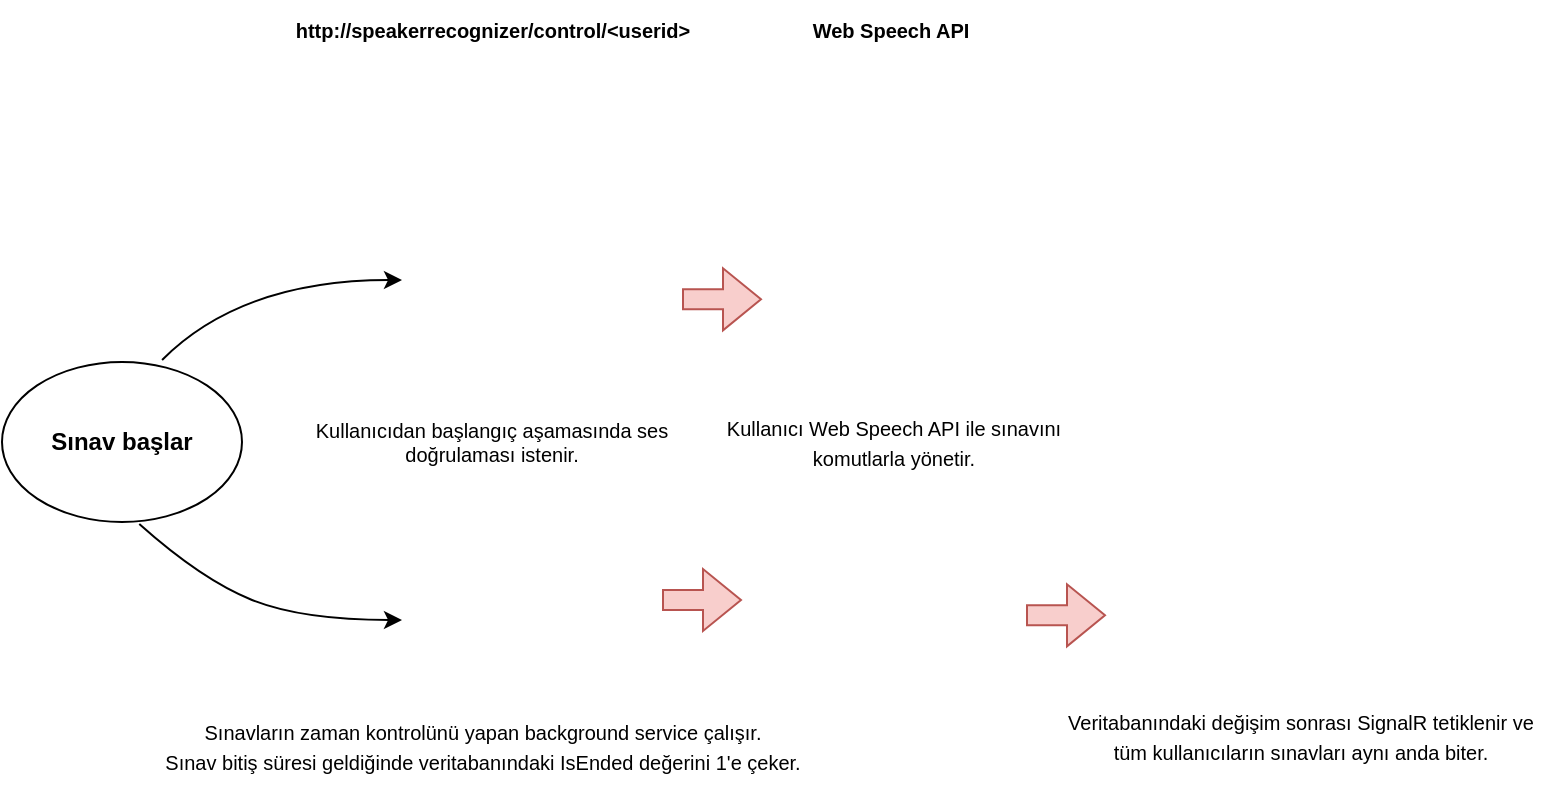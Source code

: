 <mxfile version="21.3.8" type="device">
  <diagram name="Sayfa -1" id="xUb8bNJpo5Gizs7goTP0">
    <mxGraphModel dx="989" dy="549" grid="1" gridSize="10" guides="1" tooltips="1" connect="1" arrows="1" fold="1" page="1" pageScale="1" pageWidth="827" pageHeight="1169" math="0" shadow="0">
      <root>
        <mxCell id="0" />
        <mxCell id="1" parent="0" />
        <mxCell id="dBao4Q6o07BwW9G4GzUX-3" value="" style="shape=image;verticalLabelPosition=bottom;labelBackgroundColor=default;verticalAlign=top;aspect=fixed;imageAspect=0;image=https://cdn-icons-png.flaticon.com/512/3885/3885264.png;" vertex="1" parent="1">
          <mxGeometry x="220" y="234" width="112" height="112" as="geometry" />
        </mxCell>
        <mxCell id="dBao4Q6o07BwW9G4GzUX-6" value="&lt;font style=&quot;font-size: 10px;&quot;&gt;Kullanıcıdan başlangıç aşamasında ses doğrulaması istenir.&lt;/font&gt;" style="text;html=1;strokeColor=none;fillColor=none;align=center;verticalAlign=middle;whiteSpace=wrap;rounded=0;fontSize=10;" vertex="1" parent="1">
          <mxGeometry x="160" y="346" width="190" height="30" as="geometry" />
        </mxCell>
        <mxCell id="dBao4Q6o07BwW9G4GzUX-7" value="" style="shape=flexArrow;endArrow=classic;html=1;rounded=0;fillColor=#f8cecc;strokeColor=#b85450;" edge="1" parent="1">
          <mxGeometry width="50" height="50" relative="1" as="geometry">
            <mxPoint x="340" y="440.0" as="sourcePoint" />
            <mxPoint x="380" y="440.0" as="targetPoint" />
          </mxGeometry>
        </mxCell>
        <mxCell id="dBao4Q6o07BwW9G4GzUX-8" value="&lt;font style=&quot;font-size: 10px;&quot;&gt;http://speakerrecognizer/control/&amp;lt;userid&amp;gt;&lt;br style=&quot;font-size: 10px;&quot;&gt;&lt;/font&gt;" style="text;html=1;align=center;verticalAlign=middle;resizable=0;points=[];autosize=1;strokeColor=none;fillColor=none;fontSize=10;fontStyle=1" vertex="1" parent="1">
          <mxGeometry x="145" y="140" width="220" height="30" as="geometry" />
        </mxCell>
        <mxCell id="dBao4Q6o07BwW9G4GzUX-9" value="" style="shape=image;verticalLabelPosition=bottom;labelBackgroundColor=default;verticalAlign=top;aspect=fixed;imageAspect=0;image=https://cdn.onlinewebfonts.com/svg/img_178343.png;" vertex="1" parent="1">
          <mxGeometry x="220" y="170" width="80" height="68.9" as="geometry" />
        </mxCell>
        <mxCell id="dBao4Q6o07BwW9G4GzUX-12" value="" style="shape=image;verticalLabelPosition=bottom;labelBackgroundColor=default;verticalAlign=top;aspect=fixed;imageAspect=0;image=https://icon-library.com/images/windows-service-icon/windows-service-icon-6.jpg;" vertex="1" parent="1">
          <mxGeometry x="224" y="407" width="76" height="76" as="geometry" />
        </mxCell>
        <mxCell id="dBao4Q6o07BwW9G4GzUX-13" value="&lt;font style=&quot;font-size: 10px;&quot;&gt;Sınavların zaman kontrolünü yapan background service çalışır.&lt;br&gt;Sınav bitiş süresi geldiğinde veritabanındaki IsEnded değerini 1&#39;e çeker.&lt;br&gt;&lt;/font&gt;" style="text;html=1;align=center;verticalAlign=middle;resizable=0;points=[];autosize=1;strokeColor=none;fillColor=none;" vertex="1" parent="1">
          <mxGeometry x="80" y="493" width="340" height="40" as="geometry" />
        </mxCell>
        <mxCell id="dBao4Q6o07BwW9G4GzUX-15" value="" style="shape=image;verticalLabelPosition=bottom;labelBackgroundColor=default;verticalAlign=top;aspect=fixed;imageAspect=0;image=https://static-00.iconduck.com/assets.00/data-store-icon-512x497-ty9rueeg.png;" vertex="1" parent="1">
          <mxGeometry x="414" y="410" width="72.1" height="70" as="geometry" />
        </mxCell>
        <mxCell id="dBao4Q6o07BwW9G4GzUX-16" value="" style="shape=flexArrow;endArrow=classic;html=1;rounded=0;fillColor=#f8cecc;strokeColor=#b85450;" edge="1" parent="1">
          <mxGeometry width="50" height="50" relative="1" as="geometry">
            <mxPoint x="350" y="289.66" as="sourcePoint" />
            <mxPoint x="390" y="289.66" as="targetPoint" />
          </mxGeometry>
        </mxCell>
        <mxCell id="dBao4Q6o07BwW9G4GzUX-17" value="" style="shape=image;verticalLabelPosition=bottom;labelBackgroundColor=default;verticalAlign=top;aspect=fixed;imageAspect=0;image=https://cdn-icons-png.flaticon.com/512/3885/3885264.png;" vertex="1" parent="1">
          <mxGeometry x="410" y="234" width="112" height="112" as="geometry" />
        </mxCell>
        <mxCell id="dBao4Q6o07BwW9G4GzUX-18" value="" style="shape=image;verticalLabelPosition=bottom;labelBackgroundColor=default;verticalAlign=top;aspect=fixed;imageAspect=0;image=https://cdn.onlinewebfonts.com/svg/img_178343.png;" vertex="1" parent="1">
          <mxGeometry x="414" y="170" width="80" height="68.9" as="geometry" />
        </mxCell>
        <mxCell id="dBao4Q6o07BwW9G4GzUX-20" value="&lt;font style=&quot;font-size: 10px;&quot;&gt;Web Speech API&lt;br style=&quot;font-size: 10px;&quot;&gt;&lt;/font&gt;" style="text;html=1;align=center;verticalAlign=middle;resizable=0;points=[];autosize=1;strokeColor=none;fillColor=none;fontSize=10;fontStyle=1" vertex="1" parent="1">
          <mxGeometry x="404" y="140" width="100" height="30" as="geometry" />
        </mxCell>
        <mxCell id="dBao4Q6o07BwW9G4GzUX-21" value="&lt;font style=&quot;font-size: 10px;&quot;&gt;Kullanıcı Web Speech API ile sınavını komutlarla yönetir.&lt;/font&gt;" style="text;html=1;strokeColor=none;fillColor=none;align=center;verticalAlign=middle;whiteSpace=wrap;rounded=0;" vertex="1" parent="1">
          <mxGeometry x="361" y="346" width="190" height="30" as="geometry" />
        </mxCell>
        <mxCell id="dBao4Q6o07BwW9G4GzUX-22" value="" style="shape=flexArrow;endArrow=classic;html=1;rounded=0;fillColor=#f8cecc;strokeColor=#b85450;" edge="1" parent="1">
          <mxGeometry width="50" height="50" relative="1" as="geometry">
            <mxPoint x="522" y="447.66" as="sourcePoint" />
            <mxPoint x="562" y="447.66" as="targetPoint" />
          </mxGeometry>
        </mxCell>
        <mxCell id="dBao4Q6o07BwW9G4GzUX-24" value="" style="shape=image;verticalLabelPosition=bottom;labelBackgroundColor=default;verticalAlign=top;aspect=fixed;imageAspect=0;image=https://blog.dotnetstudio.nl/posts/2018/12/connect-azure-ad-authenticated-signalr-hub-from-spfx/hero.png;" vertex="1" parent="1">
          <mxGeometry x="593" y="407" width="126" height="70" as="geometry" />
        </mxCell>
        <mxCell id="dBao4Q6o07BwW9G4GzUX-26" value="&lt;font style=&quot;font-size: 10px;&quot;&gt;Veritabanındaki değişim sonrası SignalR tetiklenir ve tüm kullanıcıların sınavları aynı anda biter.&lt;/font&gt;" style="text;html=1;strokeColor=none;fillColor=none;align=center;verticalAlign=middle;whiteSpace=wrap;rounded=0;" vertex="1" parent="1">
          <mxGeometry x="540" y="493" width="239" height="30" as="geometry" />
        </mxCell>
        <mxCell id="dBao4Q6o07BwW9G4GzUX-28" value="Sınav başlar" style="ellipse;whiteSpace=wrap;html=1;fontStyle=1;" vertex="1" parent="1">
          <mxGeometry x="10" y="321" width="120" height="80" as="geometry" />
        </mxCell>
        <mxCell id="dBao4Q6o07BwW9G4GzUX-31" value="" style="curved=1;endArrow=classic;html=1;rounded=0;exitX=0.667;exitY=-0.013;exitDx=0;exitDy=0;exitPerimeter=0;" edge="1" parent="1" source="dBao4Q6o07BwW9G4GzUX-28">
          <mxGeometry width="50" height="50" relative="1" as="geometry">
            <mxPoint x="110" y="320" as="sourcePoint" />
            <mxPoint x="210" y="280" as="targetPoint" />
            <Array as="points">
              <mxPoint x="130" y="280" />
            </Array>
          </mxGeometry>
        </mxCell>
        <mxCell id="dBao4Q6o07BwW9G4GzUX-32" value="" style="curved=1;endArrow=classic;html=1;rounded=0;exitX=0.572;exitY=1.013;exitDx=0;exitDy=0;exitPerimeter=0;" edge="1" parent="1" source="dBao4Q6o07BwW9G4GzUX-28">
          <mxGeometry width="50" height="50" relative="1" as="geometry">
            <mxPoint x="100" y="410" as="sourcePoint" />
            <mxPoint x="210" y="450" as="targetPoint" />
            <Array as="points">
              <mxPoint x="110" y="430" />
              <mxPoint x="160" y="450" />
            </Array>
          </mxGeometry>
        </mxCell>
      </root>
    </mxGraphModel>
  </diagram>
</mxfile>
